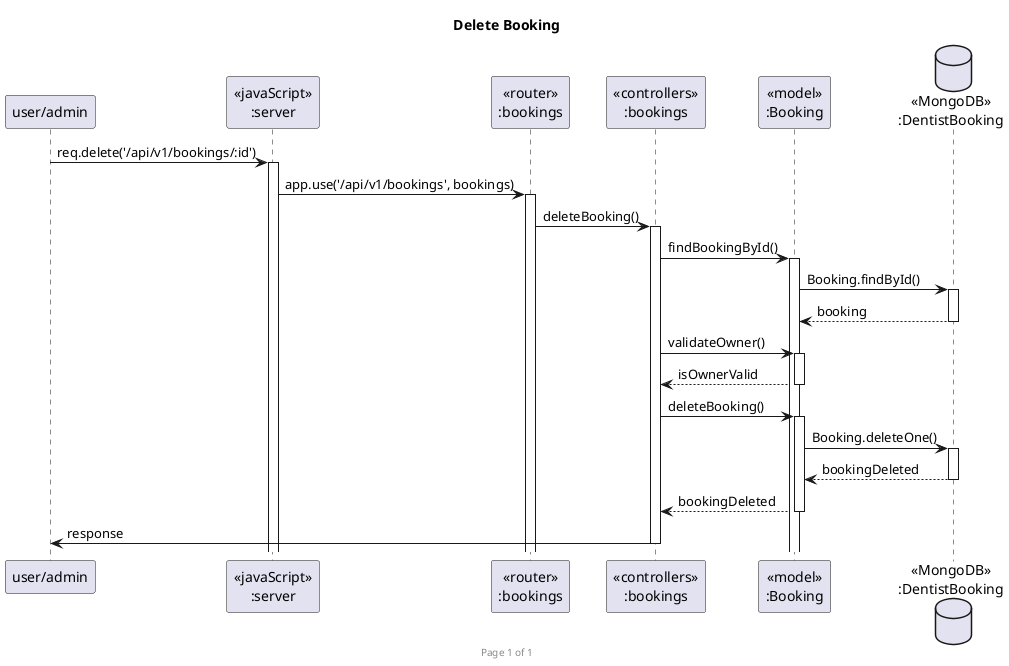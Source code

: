 @startuml Delete Booking

footer Page %page% of %lastpage%
title "Delete Booking"

participant "user/admin" as user
participant "<<javaScript>>\n:server" as server
participant "<<router>>\n:bookings" as routerbooking
participant "<<controllers>>\n:bookings" as controllersbookings
participant "<<model>>\n:Booking" as modelBooking
database "<<MongoDB>>\n:DentistBooking" as DentistBookingDatabase

' user sends a DELETE request to remove a booking by ID
user->server ++: req.delete('/api/v1/bookings/:id')
server->routerbooking ++: app.use('/api/v1/bookings', bookings)
routerbooking -> controllersbookings ++: deleteBooking()
' Controller fetches the booking to be deleted
controllersbookings -> modelBooking ++: findBookingById()
modelBooking -> DentistBookingDatabase ++: Booking.findById()
DentistBookingDatabase --> modelBooking --: booking
' Controller checks if the user is the owner of the booking or has admin privileges
controllersbookings -> modelBooking ++: validateOwner()
modelBooking --> controllersbookings --: isOwnerValid
' Controller deletes the booking if authorized
controllersbookings -> modelBooking ++: deleteBooking()
modelBooking -> DentistBookingDatabase ++: Booking.deleteOne()
DentistBookingDatabase --> modelBooking --: bookingDeleted
' Controller sends the response confirming deletion back to the user
controllersbookings <-- modelBooking --: bookingDeleted
controllersbookings -> user --: response

@enduml
